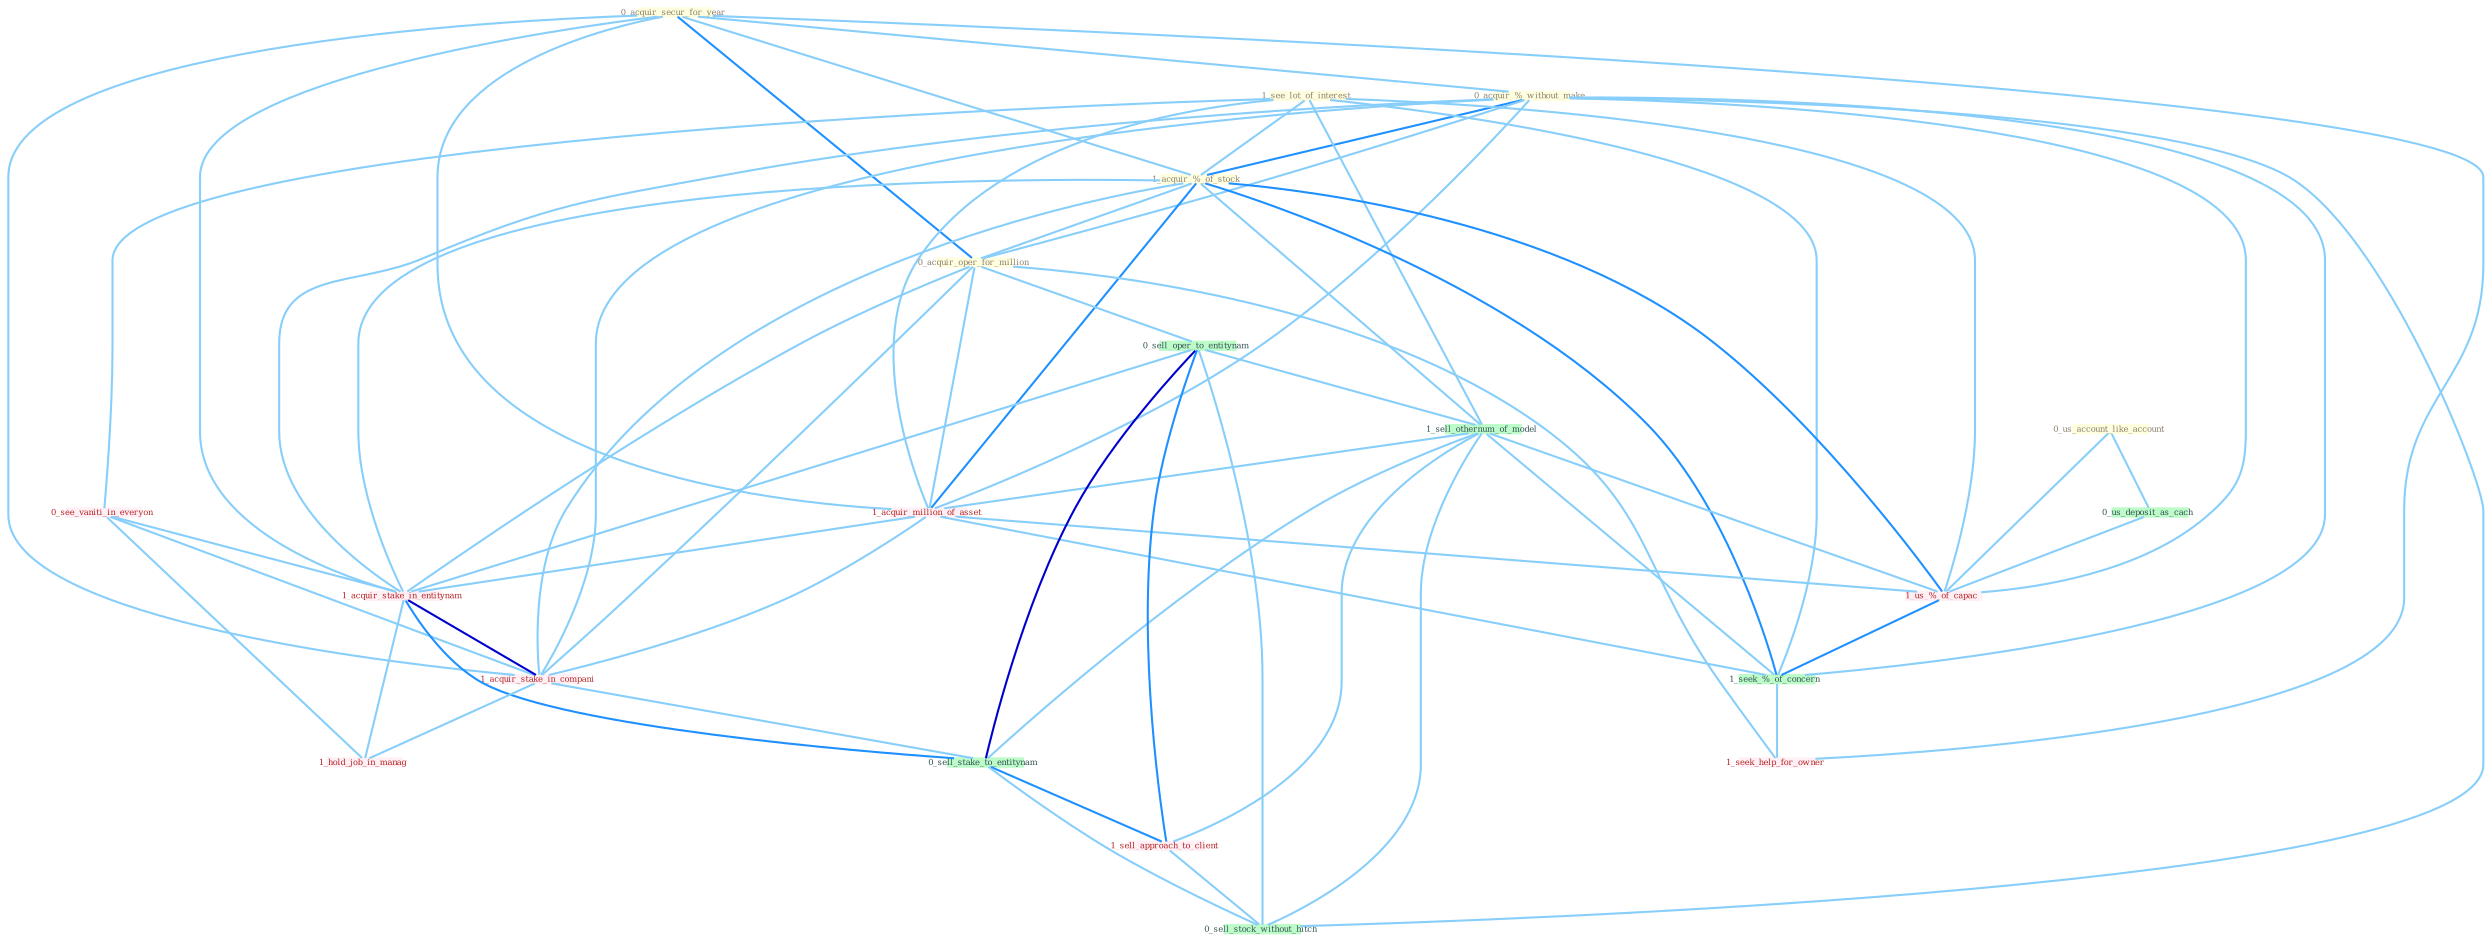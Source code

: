 Graph G{ 
    node
    [shape=polygon,style=filled,width=.5,height=.06,color="#BDFCC9",fixedsize=true,fontsize=4,
    fontcolor="#2f4f4f"];
    {node
    [color="#ffffe0", fontcolor="#8b7d6b"] "0_acquir_secur_for_year " "0_acquir_%_without_make " "1_see_lot_of_interest " "1_acquir_%_of_stock " "0_us_account_like_account " "0_acquir_oper_for_million "}
{node [color="#fff0f5", fontcolor="#b22222"] "0_see_vaniti_in_everyon " "1_acquir_million_of_asset " "1_acquir_stake_in_entitynam " "1_acquir_stake_in_compani " "1_us_%_of_capac " "1_sell_approach_to_client " "1_hold_job_in_manag " "1_seek_help_for_owner "}
edge [color="#B0E2FF"];

	"0_acquir_secur_for_year " -- "0_acquir_%_without_make " [w="1", color="#87cefa" ];
	"0_acquir_secur_for_year " -- "1_acquir_%_of_stock " [w="1", color="#87cefa" ];
	"0_acquir_secur_for_year " -- "0_acquir_oper_for_million " [w="2", color="#1e90ff" , len=0.8];
	"0_acquir_secur_for_year " -- "1_acquir_million_of_asset " [w="1", color="#87cefa" ];
	"0_acquir_secur_for_year " -- "1_acquir_stake_in_entitynam " [w="1", color="#87cefa" ];
	"0_acquir_secur_for_year " -- "1_acquir_stake_in_compani " [w="1", color="#87cefa" ];
	"0_acquir_secur_for_year " -- "1_seek_help_for_owner " [w="1", color="#87cefa" ];
	"0_acquir_%_without_make " -- "1_acquir_%_of_stock " [w="2", color="#1e90ff" , len=0.8];
	"0_acquir_%_without_make " -- "0_acquir_oper_for_million " [w="1", color="#87cefa" ];
	"0_acquir_%_without_make " -- "1_acquir_million_of_asset " [w="1", color="#87cefa" ];
	"0_acquir_%_without_make " -- "1_acquir_stake_in_entitynam " [w="1", color="#87cefa" ];
	"0_acquir_%_without_make " -- "1_acquir_stake_in_compani " [w="1", color="#87cefa" ];
	"0_acquir_%_without_make " -- "1_us_%_of_capac " [w="1", color="#87cefa" ];
	"0_acquir_%_without_make " -- "0_sell_stock_without_hitch " [w="1", color="#87cefa" ];
	"0_acquir_%_without_make " -- "1_seek_%_of_concern " [w="1", color="#87cefa" ];
	"1_see_lot_of_interest " -- "1_acquir_%_of_stock " [w="1", color="#87cefa" ];
	"1_see_lot_of_interest " -- "1_sell_othernum_of_model " [w="1", color="#87cefa" ];
	"1_see_lot_of_interest " -- "0_see_vaniti_in_everyon " [w="1", color="#87cefa" ];
	"1_see_lot_of_interest " -- "1_acquir_million_of_asset " [w="1", color="#87cefa" ];
	"1_see_lot_of_interest " -- "1_us_%_of_capac " [w="1", color="#87cefa" ];
	"1_see_lot_of_interest " -- "1_seek_%_of_concern " [w="1", color="#87cefa" ];
	"1_acquir_%_of_stock " -- "0_acquir_oper_for_million " [w="1", color="#87cefa" ];
	"1_acquir_%_of_stock " -- "1_sell_othernum_of_model " [w="1", color="#87cefa" ];
	"1_acquir_%_of_stock " -- "1_acquir_million_of_asset " [w="2", color="#1e90ff" , len=0.8];
	"1_acquir_%_of_stock " -- "1_acquir_stake_in_entitynam " [w="1", color="#87cefa" ];
	"1_acquir_%_of_stock " -- "1_acquir_stake_in_compani " [w="1", color="#87cefa" ];
	"1_acquir_%_of_stock " -- "1_us_%_of_capac " [w="2", color="#1e90ff" , len=0.8];
	"1_acquir_%_of_stock " -- "1_seek_%_of_concern " [w="2", color="#1e90ff" , len=0.8];
	"0_us_account_like_account " -- "0_us_deposit_as_cach " [w="1", color="#87cefa" ];
	"0_us_account_like_account " -- "1_us_%_of_capac " [w="1", color="#87cefa" ];
	"0_acquir_oper_for_million " -- "0_sell_oper_to_entitynam " [w="1", color="#87cefa" ];
	"0_acquir_oper_for_million " -- "1_acquir_million_of_asset " [w="1", color="#87cefa" ];
	"0_acquir_oper_for_million " -- "1_acquir_stake_in_entitynam " [w="1", color="#87cefa" ];
	"0_acquir_oper_for_million " -- "1_acquir_stake_in_compani " [w="1", color="#87cefa" ];
	"0_acquir_oper_for_million " -- "1_seek_help_for_owner " [w="1", color="#87cefa" ];
	"0_sell_oper_to_entitynam " -- "1_sell_othernum_of_model " [w="1", color="#87cefa" ];
	"0_sell_oper_to_entitynam " -- "1_acquir_stake_in_entitynam " [w="1", color="#87cefa" ];
	"0_sell_oper_to_entitynam " -- "0_sell_stake_to_entitynam " [w="3", color="#0000cd" , len=0.6];
	"0_sell_oper_to_entitynam " -- "1_sell_approach_to_client " [w="2", color="#1e90ff" , len=0.8];
	"0_sell_oper_to_entitynam " -- "0_sell_stock_without_hitch " [w="1", color="#87cefa" ];
	"1_sell_othernum_of_model " -- "1_acquir_million_of_asset " [w="1", color="#87cefa" ];
	"1_sell_othernum_of_model " -- "0_sell_stake_to_entitynam " [w="1", color="#87cefa" ];
	"1_sell_othernum_of_model " -- "1_us_%_of_capac " [w="1", color="#87cefa" ];
	"1_sell_othernum_of_model " -- "1_sell_approach_to_client " [w="1", color="#87cefa" ];
	"1_sell_othernum_of_model " -- "0_sell_stock_without_hitch " [w="1", color="#87cefa" ];
	"1_sell_othernum_of_model " -- "1_seek_%_of_concern " [w="1", color="#87cefa" ];
	"0_see_vaniti_in_everyon " -- "1_acquir_stake_in_entitynam " [w="1", color="#87cefa" ];
	"0_see_vaniti_in_everyon " -- "1_acquir_stake_in_compani " [w="1", color="#87cefa" ];
	"0_see_vaniti_in_everyon " -- "1_hold_job_in_manag " [w="1", color="#87cefa" ];
	"1_acquir_million_of_asset " -- "1_acquir_stake_in_entitynam " [w="1", color="#87cefa" ];
	"1_acquir_million_of_asset " -- "1_acquir_stake_in_compani " [w="1", color="#87cefa" ];
	"1_acquir_million_of_asset " -- "1_us_%_of_capac " [w="1", color="#87cefa" ];
	"1_acquir_million_of_asset " -- "1_seek_%_of_concern " [w="1", color="#87cefa" ];
	"0_us_deposit_as_cach " -- "1_us_%_of_capac " [w="1", color="#87cefa" ];
	"1_acquir_stake_in_entitynam " -- "1_acquir_stake_in_compani " [w="3", color="#0000cd" , len=0.6];
	"1_acquir_stake_in_entitynam " -- "0_sell_stake_to_entitynam " [w="2", color="#1e90ff" , len=0.8];
	"1_acquir_stake_in_entitynam " -- "1_hold_job_in_manag " [w="1", color="#87cefa" ];
	"1_acquir_stake_in_compani " -- "0_sell_stake_to_entitynam " [w="1", color="#87cefa" ];
	"1_acquir_stake_in_compani " -- "1_hold_job_in_manag " [w="1", color="#87cefa" ];
	"0_sell_stake_to_entitynam " -- "1_sell_approach_to_client " [w="2", color="#1e90ff" , len=0.8];
	"0_sell_stake_to_entitynam " -- "0_sell_stock_without_hitch " [w="1", color="#87cefa" ];
	"1_us_%_of_capac " -- "1_seek_%_of_concern " [w="2", color="#1e90ff" , len=0.8];
	"1_sell_approach_to_client " -- "0_sell_stock_without_hitch " [w="1", color="#87cefa" ];
	"1_seek_%_of_concern " -- "1_seek_help_for_owner " [w="1", color="#87cefa" ];
}